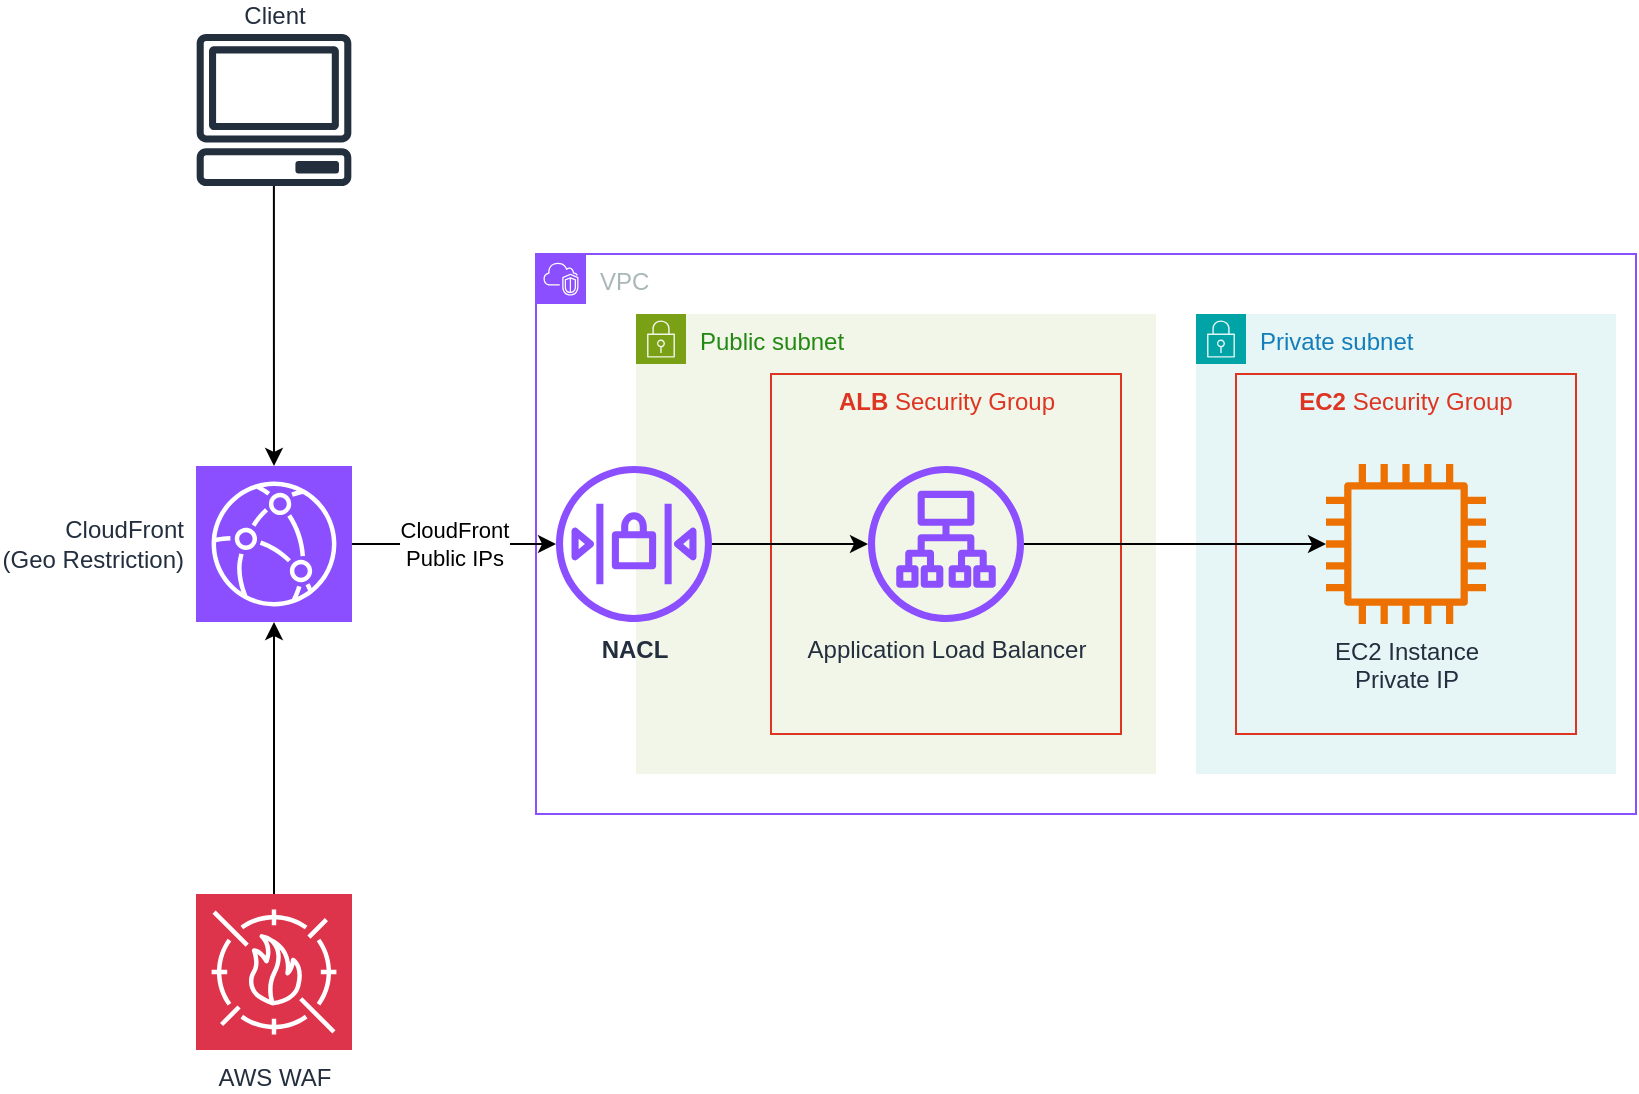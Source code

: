 <mxfile version="26.0.4">
  <diagram name="Page-1" id="trLHiYkPKxIzb2HBjUCv">
    <mxGraphModel dx="1114" dy="1198" grid="1" gridSize="10" guides="1" tooltips="1" connect="1" arrows="1" fold="1" page="1" pageScale="1" pageWidth="850" pageHeight="1100" math="0" shadow="0">
      <root>
        <mxCell id="0" />
        <mxCell id="1" parent="0" />
        <mxCell id="i9ipL9b6k7-XoBzAM1ZY-2" value="VPC" style="points=[[0,0],[0.25,0],[0.5,0],[0.75,0],[1,0],[1,0.25],[1,0.5],[1,0.75],[1,1],[0.75,1],[0.5,1],[0.25,1],[0,1],[0,0.75],[0,0.5],[0,0.25]];outlineConnect=0;gradientColor=none;html=1;whiteSpace=wrap;fontSize=12;fontStyle=0;container=1;pointerEvents=0;collapsible=0;recursiveResize=0;shape=mxgraph.aws4.group;grIcon=mxgraph.aws4.group_vpc2;strokeColor=#8C4FFF;fillColor=none;verticalAlign=top;align=left;spacingLeft=30;fontColor=#AAB7B8;dashed=0;" vertex="1" parent="1">
          <mxGeometry x="280" y="400" width="550" height="280" as="geometry" />
        </mxCell>
        <mxCell id="i9ipL9b6k7-XoBzAM1ZY-3" value="Public subnet" style="points=[[0,0],[0.25,0],[0.5,0],[0.75,0],[1,0],[1,0.25],[1,0.5],[1,0.75],[1,1],[0.75,1],[0.5,1],[0.25,1],[0,1],[0,0.75],[0,0.5],[0,0.25]];outlineConnect=0;gradientColor=none;html=1;whiteSpace=wrap;fontSize=12;fontStyle=0;container=1;pointerEvents=0;collapsible=0;recursiveResize=0;shape=mxgraph.aws4.group;grIcon=mxgraph.aws4.group_security_group;grStroke=0;strokeColor=#7AA116;fillColor=#F2F6E8;verticalAlign=top;align=left;spacingLeft=30;fontColor=#248814;dashed=0;" vertex="1" parent="i9ipL9b6k7-XoBzAM1ZY-2">
          <mxGeometry x="50" y="30" width="260" height="230" as="geometry" />
        </mxCell>
        <mxCell id="i9ipL9b6k7-XoBzAM1ZY-4" value="&lt;b&gt;ALB&lt;/b&gt; Security Group" style="fillColor=none;strokeColor=#DD3522;verticalAlign=top;fontStyle=0;fontColor=#DD3522;whiteSpace=wrap;html=1;" vertex="1" parent="i9ipL9b6k7-XoBzAM1ZY-3">
          <mxGeometry x="67.5" y="30" width="175" height="180" as="geometry" />
        </mxCell>
        <mxCell id="i9ipL9b6k7-XoBzAM1ZY-5" value="&lt;b&gt;NACL&lt;/b&gt;" style="sketch=0;outlineConnect=0;fontColor=#232F3E;gradientColor=none;fillColor=#8C4FFF;strokeColor=none;dashed=0;verticalLabelPosition=bottom;verticalAlign=top;align=center;html=1;fontSize=12;fontStyle=0;aspect=fixed;pointerEvents=1;shape=mxgraph.aws4.network_access_control_list;" vertex="1" parent="i9ipL9b6k7-XoBzAM1ZY-3">
          <mxGeometry x="-40" y="76" width="78" height="78" as="geometry" />
        </mxCell>
        <mxCell id="i9ipL9b6k7-XoBzAM1ZY-6" value="Application Load Balancer" style="sketch=0;outlineConnect=0;fontColor=#232F3E;gradientColor=none;fillColor=#8C4FFF;strokeColor=none;dashed=0;verticalLabelPosition=bottom;verticalAlign=top;align=center;html=1;fontSize=12;fontStyle=0;aspect=fixed;pointerEvents=1;shape=mxgraph.aws4.application_load_balancer;labelPosition=center;" vertex="1" parent="i9ipL9b6k7-XoBzAM1ZY-3">
          <mxGeometry x="116" y="76" width="78" height="78" as="geometry" />
        </mxCell>
        <mxCell id="i9ipL9b6k7-XoBzAM1ZY-7" style="edgeStyle=orthogonalEdgeStyle;rounded=0;orthogonalLoop=1;jettySize=auto;html=1;" edge="1" parent="i9ipL9b6k7-XoBzAM1ZY-3" source="i9ipL9b6k7-XoBzAM1ZY-5" target="i9ipL9b6k7-XoBzAM1ZY-6">
          <mxGeometry relative="1" as="geometry">
            <mxPoint x="170" y="115" as="targetPoint" />
          </mxGeometry>
        </mxCell>
        <mxCell id="i9ipL9b6k7-XoBzAM1ZY-8" value="Private subnet" style="points=[[0,0],[0.25,0],[0.5,0],[0.75,0],[1,0],[1,0.25],[1,0.5],[1,0.75],[1,1],[0.75,1],[0.5,1],[0.25,1],[0,1],[0,0.75],[0,0.5],[0,0.25]];outlineConnect=0;gradientColor=none;html=1;whiteSpace=wrap;fontSize=12;fontStyle=0;container=1;pointerEvents=0;collapsible=0;recursiveResize=0;shape=mxgraph.aws4.group;grIcon=mxgraph.aws4.group_security_group;grStroke=0;strokeColor=#00A4A6;fillColor=#E6F6F7;verticalAlign=top;align=left;spacingLeft=30;fontColor=#147EBA;dashed=0;" vertex="1" parent="i9ipL9b6k7-XoBzAM1ZY-2">
          <mxGeometry x="330" y="30" width="210" height="230" as="geometry" />
        </mxCell>
        <mxCell id="i9ipL9b6k7-XoBzAM1ZY-9" value="&lt;b&gt;EC2&lt;/b&gt; Security Group" style="fillColor=none;strokeColor=#DD3522;verticalAlign=top;fontStyle=0;fontColor=#DD3522;whiteSpace=wrap;html=1;" vertex="1" parent="i9ipL9b6k7-XoBzAM1ZY-8">
          <mxGeometry x="20" y="30" width="170" height="180" as="geometry" />
        </mxCell>
        <mxCell id="i9ipL9b6k7-XoBzAM1ZY-10" value="EC2 Instance&lt;div&gt;Private IP&lt;br&gt;&lt;/div&gt;" style="sketch=0;outlineConnect=0;fontColor=#232F3E;gradientColor=none;fillColor=#ED7100;strokeColor=none;dashed=0;verticalLabelPosition=bottom;verticalAlign=top;align=center;html=1;fontSize=12;fontStyle=0;aspect=fixed;pointerEvents=1;shape=mxgraph.aws4.instance2;direction=south;" vertex="1" parent="i9ipL9b6k7-XoBzAM1ZY-8">
          <mxGeometry x="65" y="75" width="80" height="80" as="geometry" />
        </mxCell>
        <mxCell id="i9ipL9b6k7-XoBzAM1ZY-11" style="edgeStyle=orthogonalEdgeStyle;rounded=0;orthogonalLoop=1;jettySize=auto;html=1;" edge="1" parent="i9ipL9b6k7-XoBzAM1ZY-2" source="i9ipL9b6k7-XoBzAM1ZY-6" target="i9ipL9b6k7-XoBzAM1ZY-10">
          <mxGeometry relative="1" as="geometry" />
        </mxCell>
        <mxCell id="i9ipL9b6k7-XoBzAM1ZY-17" style="edgeStyle=orthogonalEdgeStyle;rounded=0;orthogonalLoop=1;jettySize=auto;html=1;" edge="1" parent="1" source="i9ipL9b6k7-XoBzAM1ZY-13" target="i9ipL9b6k7-XoBzAM1ZY-16">
          <mxGeometry relative="1" as="geometry" />
        </mxCell>
        <mxCell id="i9ipL9b6k7-XoBzAM1ZY-13" value="Client" style="sketch=0;outlineConnect=0;fontColor=#232F3E;gradientColor=none;fillColor=#232F3D;strokeColor=none;dashed=0;verticalLabelPosition=top;verticalAlign=bottom;align=center;html=1;fontSize=12;fontStyle=0;aspect=fixed;pointerEvents=1;shape=mxgraph.aws4.client;labelPosition=center;" vertex="1" parent="1">
          <mxGeometry x="110" y="290" width="78" height="76" as="geometry" />
        </mxCell>
        <mxCell id="i9ipL9b6k7-XoBzAM1ZY-19" style="edgeStyle=orthogonalEdgeStyle;rounded=0;orthogonalLoop=1;jettySize=auto;html=1;" edge="1" parent="1" source="i9ipL9b6k7-XoBzAM1ZY-14" target="i9ipL9b6k7-XoBzAM1ZY-16">
          <mxGeometry relative="1" as="geometry" />
        </mxCell>
        <mxCell id="i9ipL9b6k7-XoBzAM1ZY-14" value="AWS WAF" style="sketch=0;points=[[0,0,0],[0.25,0,0],[0.5,0,0],[0.75,0,0],[1,0,0],[0,1,0],[0.25,1,0],[0.5,1,0],[0.75,1,0],[1,1,0],[0,0.25,0],[0,0.5,0],[0,0.75,0],[1,0.25,0],[1,0.5,0],[1,0.75,0]];outlineConnect=0;fontColor=#232F3E;fillColor=#DD344C;strokeColor=#ffffff;dashed=0;verticalLabelPosition=bottom;verticalAlign=top;align=center;html=1;fontSize=12;fontStyle=0;aspect=fixed;shape=mxgraph.aws4.resourceIcon;resIcon=mxgraph.aws4.waf;" vertex="1" parent="1">
          <mxGeometry x="110" y="720" width="78" height="78" as="geometry" />
        </mxCell>
        <mxCell id="i9ipL9b6k7-XoBzAM1ZY-18" value="CloudFront&lt;br&gt;Public IPs" style="edgeStyle=orthogonalEdgeStyle;rounded=0;orthogonalLoop=1;jettySize=auto;html=1;" edge="1" parent="1" source="i9ipL9b6k7-XoBzAM1ZY-16" target="i9ipL9b6k7-XoBzAM1ZY-5">
          <mxGeometry relative="1" as="geometry" />
        </mxCell>
        <mxCell id="i9ipL9b6k7-XoBzAM1ZY-16" value="CloudFront&lt;div&gt;(Geo Restriction)&lt;/div&gt;" style="sketch=0;points=[[0,0,0],[0.25,0,0],[0.5,0,0],[0.75,0,0],[1,0,0],[0,1,0],[0.25,1,0],[0.5,1,0],[0.75,1,0],[1,1,0],[0,0.25,0],[0,0.5,0],[0,0.75,0],[1,0.25,0],[1,0.5,0],[1,0.75,0]];outlineConnect=0;fontColor=#232F3E;fillColor=#8C4FFF;strokeColor=#ffffff;dashed=0;verticalLabelPosition=middle;verticalAlign=middle;align=right;html=1;fontSize=12;fontStyle=0;aspect=fixed;shape=mxgraph.aws4.resourceIcon;resIcon=mxgraph.aws4.cloudfront;labelPosition=left;spacingLeft=0;spacingRight=5;" vertex="1" parent="1">
          <mxGeometry x="110" y="506" width="78" height="78" as="geometry" />
        </mxCell>
      </root>
    </mxGraphModel>
  </diagram>
</mxfile>
